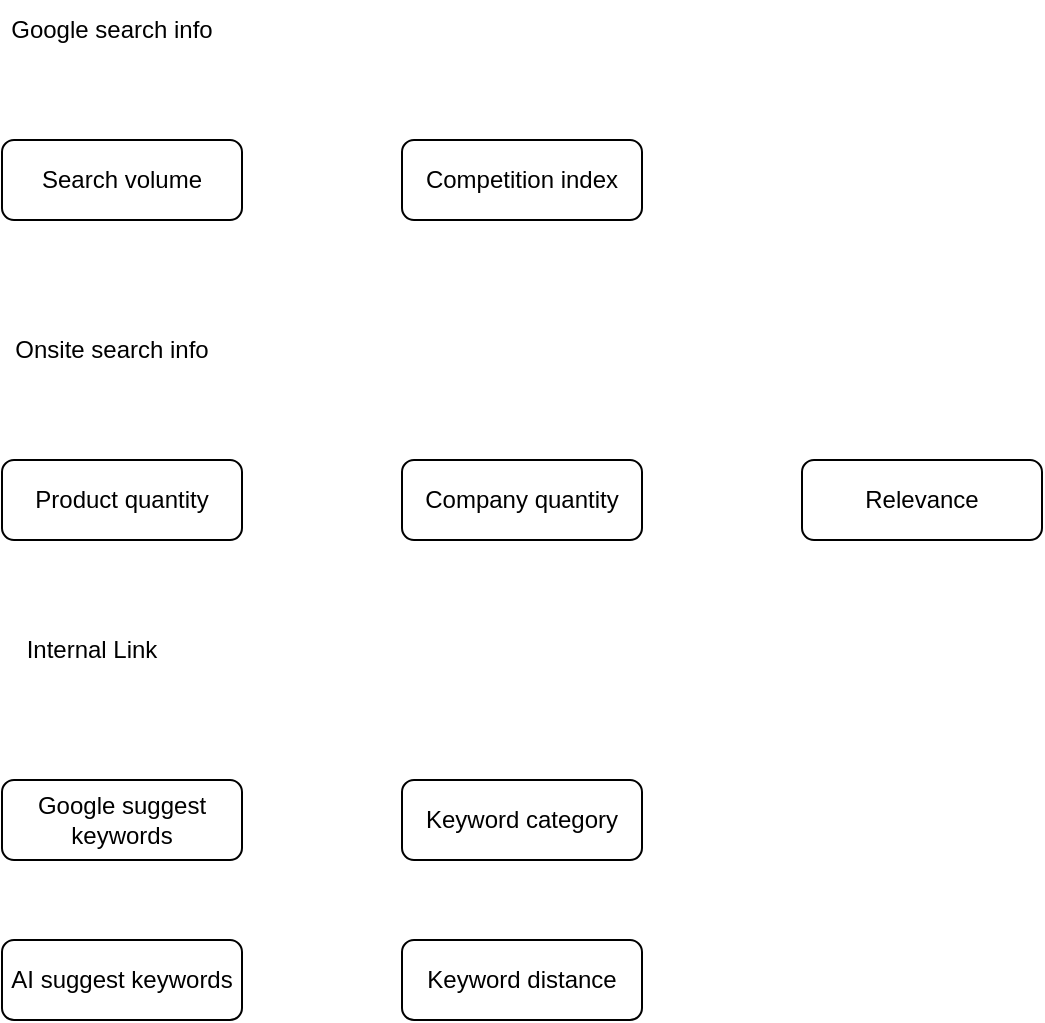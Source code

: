 <mxfile version="24.8.3">
  <diagram name="第 1 页" id="Ahy9z273mDnoItKWHtvz">
    <mxGraphModel dx="1657" dy="654" grid="1" gridSize="10" guides="1" tooltips="1" connect="1" arrows="1" fold="1" page="1" pageScale="1" pageWidth="827" pageHeight="1169" math="0" shadow="0">
      <root>
        <mxCell id="0" />
        <mxCell id="1" parent="0" />
        <mxCell id="ZgwYBRZ7Yv_oCQDFEMFJ-1" value="Search volume" style="rounded=1;whiteSpace=wrap;html=1;" parent="1" vertex="1">
          <mxGeometry x="80" y="120" width="120" height="40" as="geometry" />
        </mxCell>
        <mxCell id="ZgwYBRZ7Yv_oCQDFEMFJ-2" value="Google search info" style="text;html=1;align=center;verticalAlign=middle;whiteSpace=wrap;rounded=0;" parent="1" vertex="1">
          <mxGeometry x="80" y="50" width="110" height="30" as="geometry" />
        </mxCell>
        <mxCell id="OpWzETZfZjG-gpqcdHy6-1" value="Google suggest keywords" style="rounded=1;whiteSpace=wrap;html=1;" vertex="1" parent="1">
          <mxGeometry x="80" y="440" width="120" height="40" as="geometry" />
        </mxCell>
        <mxCell id="OpWzETZfZjG-gpqcdHy6-2" value="Internal Link" style="text;html=1;align=center;verticalAlign=middle;whiteSpace=wrap;rounded=0;" vertex="1" parent="1">
          <mxGeometry x="80" y="360" width="90" height="30" as="geometry" />
        </mxCell>
        <mxCell id="OpWzETZfZjG-gpqcdHy6-4" value="AI suggest keywords" style="rounded=1;whiteSpace=wrap;html=1;" vertex="1" parent="1">
          <mxGeometry x="80" y="520" width="120" height="40" as="geometry" />
        </mxCell>
        <mxCell id="OpWzETZfZjG-gpqcdHy6-7" value="Keyword category" style="rounded=1;whiteSpace=wrap;html=1;" vertex="1" parent="1">
          <mxGeometry x="280" y="440" width="120" height="40" as="geometry" />
        </mxCell>
        <mxCell id="OpWzETZfZjG-gpqcdHy6-8" value="Keyword distance" style="rounded=1;whiteSpace=wrap;html=1;" vertex="1" parent="1">
          <mxGeometry x="280" y="520" width="120" height="40" as="geometry" />
        </mxCell>
        <mxCell id="OpWzETZfZjG-gpqcdHy6-9" value="Competition index" style="rounded=1;whiteSpace=wrap;html=1;" vertex="1" parent="1">
          <mxGeometry x="280" y="120" width="120" height="40" as="geometry" />
        </mxCell>
        <mxCell id="OpWzETZfZjG-gpqcdHy6-11" value="Onsite search info" style="text;html=1;align=center;verticalAlign=middle;whiteSpace=wrap;rounded=0;" vertex="1" parent="1">
          <mxGeometry x="80" y="210" width="110" height="30" as="geometry" />
        </mxCell>
        <mxCell id="OpWzETZfZjG-gpqcdHy6-12" value="Product quantity" style="rounded=1;whiteSpace=wrap;html=1;" vertex="1" parent="1">
          <mxGeometry x="80" y="280" width="120" height="40" as="geometry" />
        </mxCell>
        <mxCell id="OpWzETZfZjG-gpqcdHy6-13" value="Company quantity" style="rounded=1;whiteSpace=wrap;html=1;" vertex="1" parent="1">
          <mxGeometry x="280" y="280" width="120" height="40" as="geometry" />
        </mxCell>
        <mxCell id="OpWzETZfZjG-gpqcdHy6-14" value="Relevance" style="rounded=1;whiteSpace=wrap;html=1;" vertex="1" parent="1">
          <mxGeometry x="480" y="280" width="120" height="40" as="geometry" />
        </mxCell>
      </root>
    </mxGraphModel>
  </diagram>
</mxfile>
